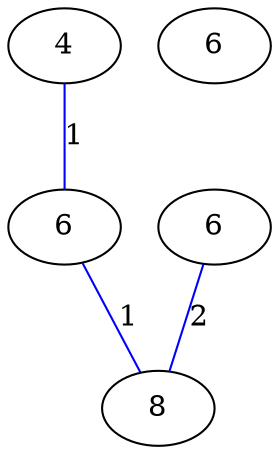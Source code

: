 graph G {
	0 [label="4"];
	1 [label="6"];
	2 [label="6"];
	3 [label="8"];
	4 [label="6"];
	0 -- 1 [label="1", color=blue];
	1 -- 3 [label="1", color=blue];
	2 -- 3 [label="2", color=blue];
}
